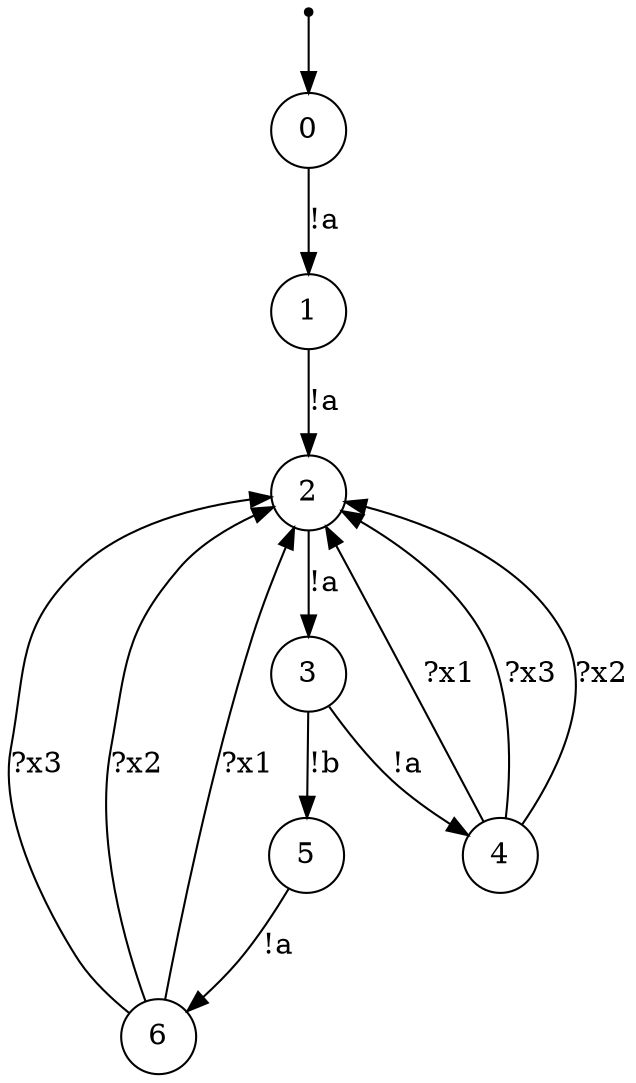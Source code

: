 digraph {
 node [shape=point] ENTRY
 node [shape=circle]
 ENTRY -> 0
0 -> 1 [label="!a"]
1 -> 2 [label="!a"]
2 -> 3 [label="!a"]
3 -> 5 [label="!b"]
5 -> 6 [label="!a"]
6 -> 2 [label="?x3"]
6 -> 2 [label="?x2"]
6 -> 2 [label="?x1"]
3 -> 4 [label="!a"]
4 -> 2 [label="?x1"]
4 -> 2 [label="?x3"]
4 -> 2 [label="?x2"]
}